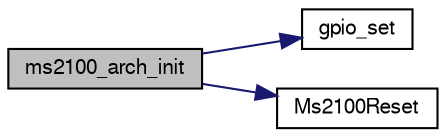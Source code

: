 digraph "ms2100_arch_init"
{
  edge [fontname="FreeSans",fontsize="10",labelfontname="FreeSans",labelfontsize="10"];
  node [fontname="FreeSans",fontsize="10",shape=record];
  rankdir="LR";
  Node1 [label="ms2100_arch_init",height=0.2,width=0.4,color="black", fillcolor="grey75", style="filled", fontcolor="black"];
  Node1 -> Node2 [color="midnightblue",fontsize="10",style="solid",fontname="FreeSans"];
  Node2 [label="gpio_set",height=0.2,width=0.4,color="black", fillcolor="white", style="filled",URL="$chibios_2mcu__periph_2gpio__arch_8h.html#a0da8ef247730680b4ffa595d11069051",tooltip="Set a gpio output to high level. "];
  Node1 -> Node3 [color="midnightblue",fontsize="10",style="solid",fontname="FreeSans"];
  Node3 [label="Ms2100Reset",height=0.2,width=0.4,color="black", fillcolor="white", style="filled",URL="$ms2100__arch_8h.html#aa7c46e00e26b35b2215ef9b1e68c5793",tooltip="Here Reset indicates the Ms2100 is in normal state, i.e. "];
}

